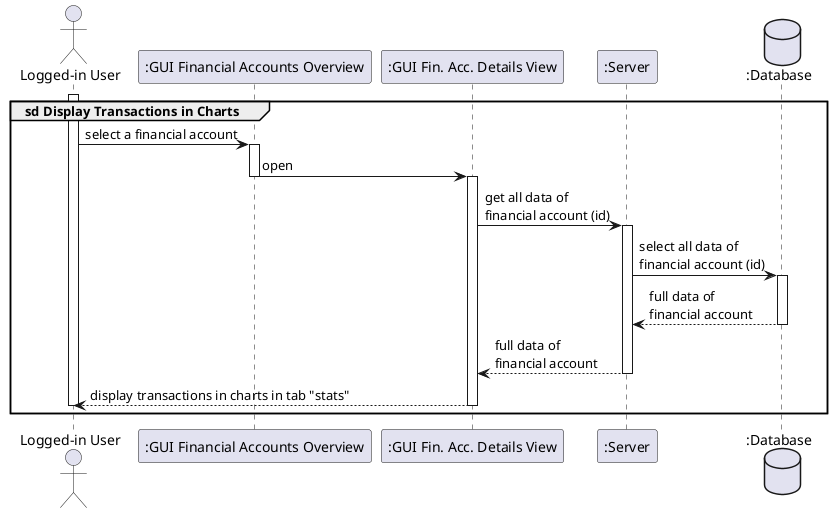 @startuml

actor "Logged-in User" as user
participant ":GUI Financial Accounts Overview" as overview
participant ":GUI Fin. Acc. Details View" as details
participant ":Server" as server
database ":Database" as database

group sd Display Transactions in Charts
    activate user
    user -> overview : select a financial account
        activate overview
        overview -> details :open
        deactivate overview
            activate details
            details -> server++ : get all data of \nfinancial account (id)
                server -> database++ : select all data of \nfinancial account (id)
                return full data of \nfinancial account
            return full data of \nfinancial account
    details --> user : display transactions in charts in tab "stats"
    deactivate details
    deactivate user
end

@enduml

